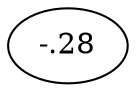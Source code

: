 STricT DigraPH -.211  { subGraph <੉>  {  }   ; nOdE [ g  = .188  , TS  = 03.978  <𞀛>  = ""  ,  ]    -.28     ;  } 